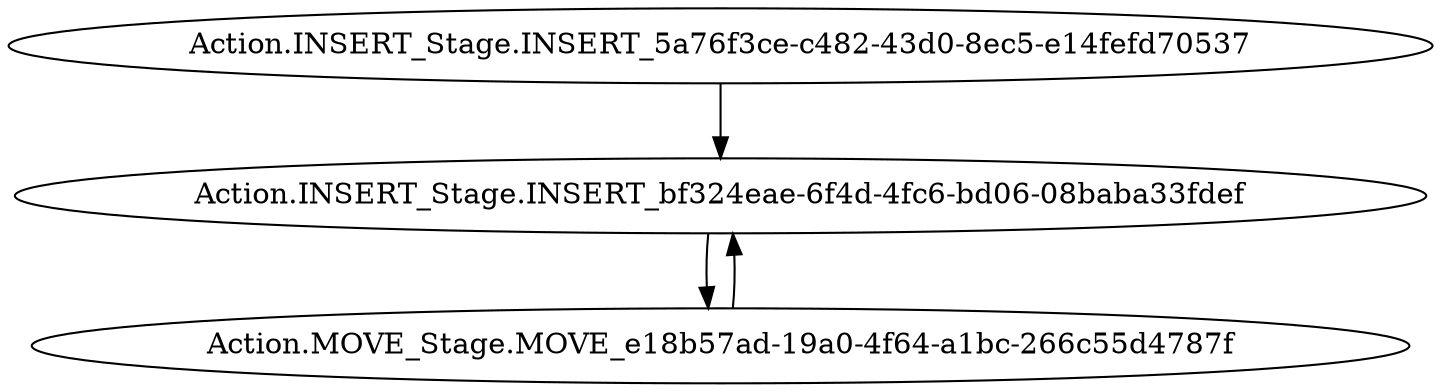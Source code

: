 strict digraph  {
"Action.INSERT_Stage.INSERT_5a76f3ce-c482-43d0-8ec5-e14fefd70537";
"Action.MOVE_Stage.MOVE_e18b57ad-19a0-4f64-a1bc-266c55d4787f";
"Action.INSERT_Stage.INSERT_bf324eae-6f4d-4fc6-bd06-08baba33fdef";
"Action.INSERT_Stage.INSERT_5a76f3ce-c482-43d0-8ec5-e14fefd70537" -> "Action.INSERT_Stage.INSERT_bf324eae-6f4d-4fc6-bd06-08baba33fdef";
"Action.MOVE_Stage.MOVE_e18b57ad-19a0-4f64-a1bc-266c55d4787f" -> "Action.INSERT_Stage.INSERT_bf324eae-6f4d-4fc6-bd06-08baba33fdef";
"Action.INSERT_Stage.INSERT_bf324eae-6f4d-4fc6-bd06-08baba33fdef" -> "Action.MOVE_Stage.MOVE_e18b57ad-19a0-4f64-a1bc-266c55d4787f";
}
